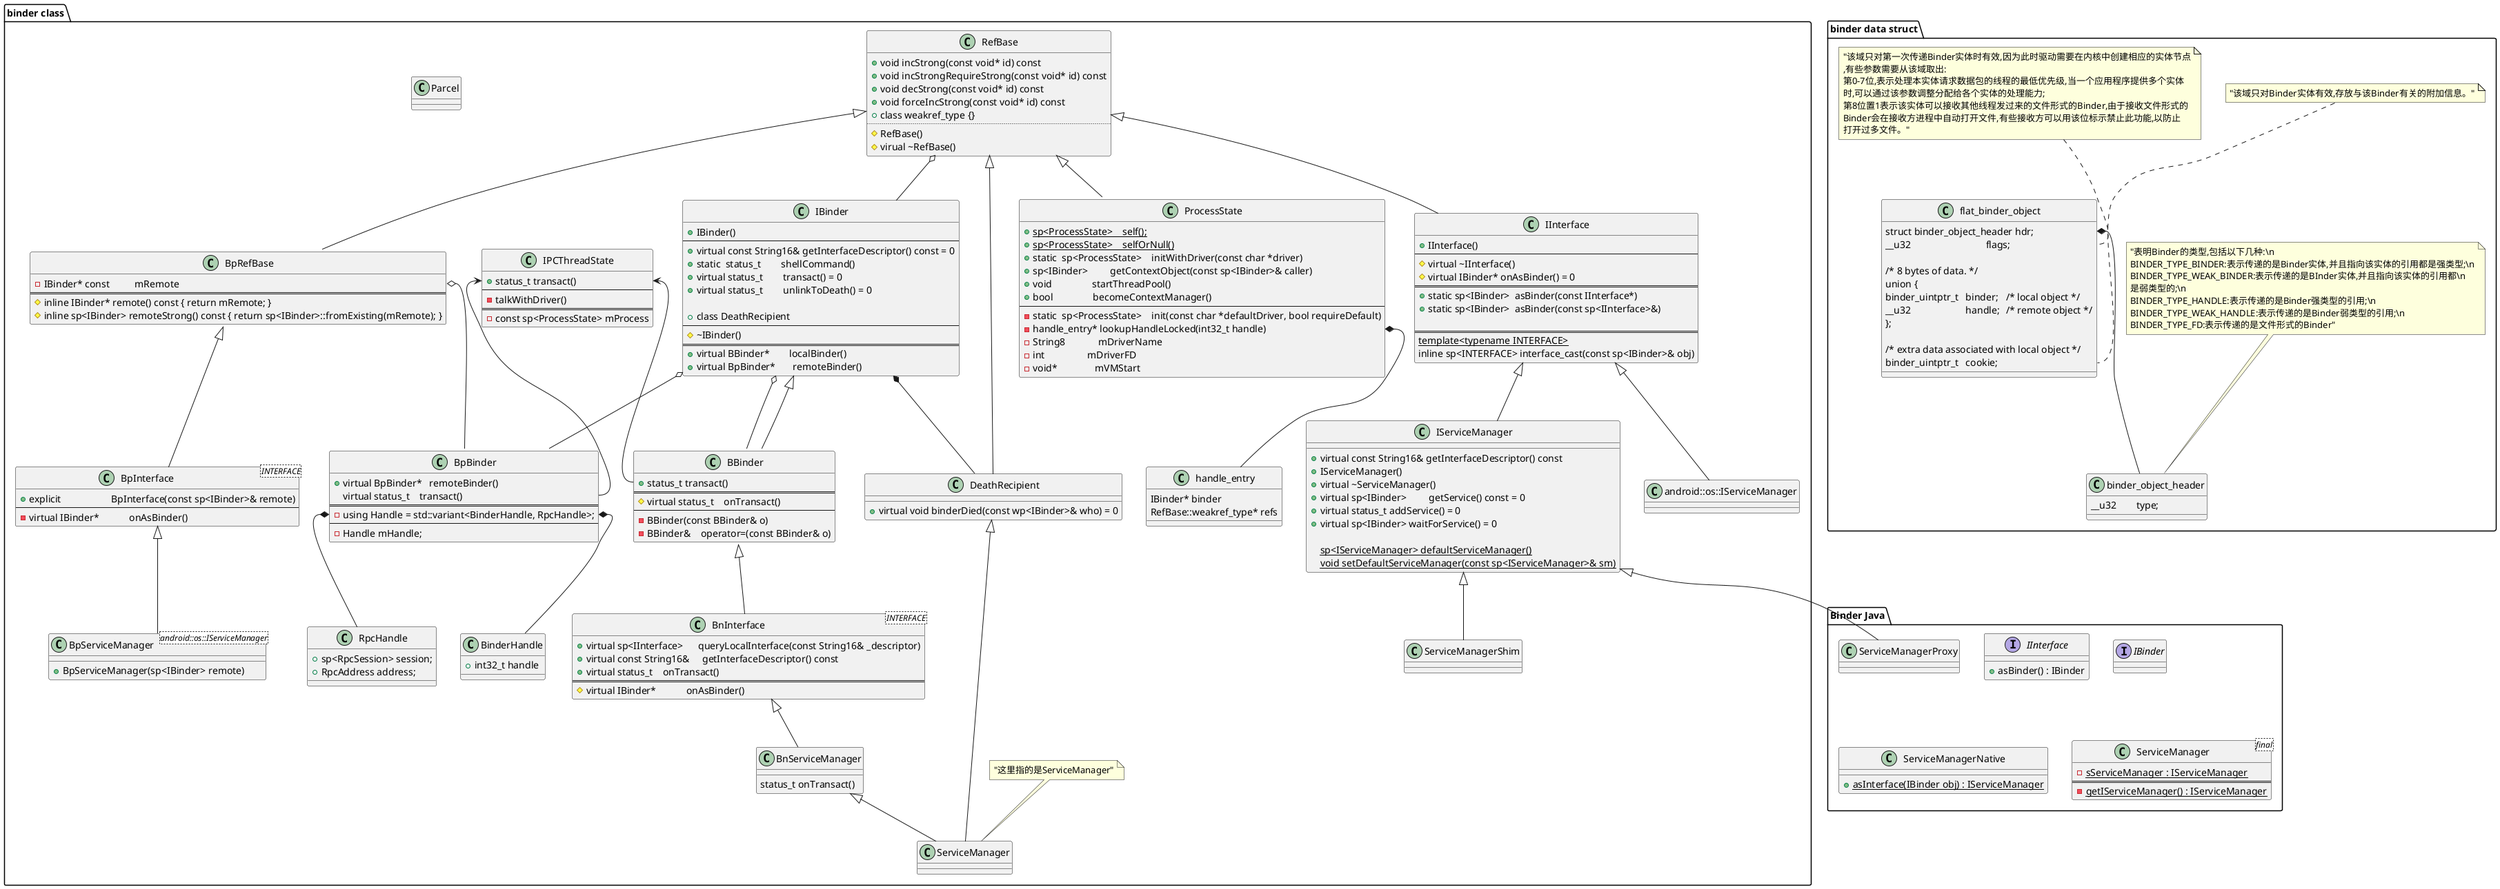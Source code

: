 @startuml Binder


package "binder class" {
class RefBase {
    +void incStrong(const void* id) const
    +void incStrongRequireStrong(const void* id) const
    +void decStrong(const void* id) const
    +void forceIncStrong(const void* id) const
    +class weakref_type {}
    ..
    #RefBase()
    #virual ~RefBase()
}


class IInterface {
    +IInterface()
    --
    #virtual ~IInterface()
    #virtual IBinder* onAsBinder() = 0
    ==
    +static sp<IBinder>  asBinder(const IInterface*)
    +static sp<IBinder>  asBinder(const sp<IInterface>&)

    ==
    {static}template<typename INTERFACE>
                inline sp<INTERFACE> interface_cast(const sp<IBinder>& obj)
}

class IBinder {
    +IBinder()
    --
    +virtual const String16& getInterfaceDescriptor() const = 0
    +static  status_t        shellCommand()
    +virtual status_t        transact() = 0
    +virtual status_t        unlinkToDeath() = 0

    +class DeathRecipient
    --
    #~IBinder() 
    ==
    +virtual BBinder*        localBinder()
    +virtual BpBinder*       remoteBinder()
}


class DeathRecipient {
    +virtual void binderDied(const wp<IBinder>& who) = 0
}


class BBinder {
    +status_t transact()
    ==
    #virtual status_t    onTransact()
    --
    -BBinder(const BBinder& o)
    -BBinder&    operator=(const BBinder& o)
}

class BnInterface <INTERFACE>{
    +virtual sp<IInterface>      queryLocalInterface(const String16& _descriptor)
    +virtual const String16&     getInterfaceDescriptor() const
    +virtual status_t    onTransact()
    ==
    #virtual IBinder*            onAsBinder()
}

class BpRefBase {
    -IBinder* const          mRemote
    ==
    #inline IBinder* remote() const { return mRemote; }
    #inline sp<IBinder> remoteStrong() const { return sp<IBinder>::fromExisting(mRemote); }
}

class BpInterface<INTERFACE> {
    +explicit                    BpInterface(const sp<IBinder>& remote)
    --
    -virtual IBinder*            onAsBinder()
}

class Parcel {

}

class IServiceManager {
    +virtual const String16& getInterfaceDescriptor() const
    +IServiceManager()
    +virtual ~ServiceManager()
    +virtual sp<IBinder>         getService() const = 0
    +virtual status_t addService() = 0
    +virtual sp<IBinder> waitForService() = 0

    {static}sp<IServiceManager> defaultServiceManager()
    {static}void setDefaultServiceManager(const sp<IServiceManager>& sm)
}

class ServiceManagerShim {

}

class ProcessState {
    +{static}sp<ProcessState>    self();
    +{static}sp<ProcessState>    selfOrNull()
    +static  sp<ProcessState>    initWithDriver(const char *driver)
    +sp<IBinder>         getContextObject(const sp<IBinder>& caller)
    +void                startThreadPool()
    +bool                becomeContextManager()
    --
    -static  sp<ProcessState>    init(const char *defaultDriver, bool requireDefault)
    -handle_entry* lookupHandleLocked(int32_t handle)
    -String8             mDriverName
    -int                 mDriverFD
    -void*               mVMStart
}

class handle_entry {
    IBinder* binder
    RefBase::weakref_type* refs
}

class BpBinder {
    +virtual BpBinder*   remoteBinder()
    virtual status_t    transact()
    ==
    -using Handle = std::variant<BinderHandle, RpcHandle>;
    --
    -Handle mHandle;
}

class BinderHandle {
    +int32_t handle
}

class RpcHandle {
    +sp<RpcSession> session;
    +RpcAddress address;
}

BpBinder::Handle *-- BinderHandle
BpBinder::Handle *-- RpcHandle


RefBase <|-- IInterface

IBinder *-- DeathRecipient
IBinder o-- BBinder
IBinder o-- BpBinder
RefBase <|-- DeathRecipient


IBinder <|-- BBinder



BBinder <|-- BnInterface

RefBase <|-- BpRefBase
RefBase o-- IBinder
BpRefBase <|-- BpInterface

IInterface <|-- IServiceManager
IServiceManager <|-- ServiceManagerShim

RefBase <|-- ProcessState
ProcessState::lookupHandleLocked *-- handle_entry


class android::os::IServiceManager {

}

IInterface <|-- android::os::IServiceManager

class BpServiceManager <android::os::IServiceManager> {
    +BpServiceManager(sp<IBinder> remote)
}


class IPCThreadState {
    +status_t transact()
    --
    -talkWithDriver()
    ==
    -const sp<ProcessState> mProcess
}

BpInterface <|-- BpServiceManager
BpRefBase::mRemote o-- BpBinder
IPCThreadState::transact <-- BpBinder::transact
IPCThreadState::transact <-- BBinder::transact

class BnServiceManager {
    status_t onTransact()
}

BnInterface <|-- BnServiceManager

class ServiceManager {

}

note as note_203
"这里指的是ServiceManager"
end note

BnServiceManager <|-- ServiceManager
DeathRecipient <|-- ServiceManager
note_203 .. ServiceManager
}
' end package














package "binder data struct" {
class binder_object_header {
    __u32        type;
}

note as note_181
"表明Binder的类型,包括以下几种:\n
BINDER_TYPE_BINDER:表示传递的是Binder实体,并且指向该实体的引用都是强类型;\n
BINDER_TYPE_WEAK_BINDER:表示传递的是BInder实体,并且指向该实体的引用都\n
是弱类型的;\n
BINDER_TYPE_HANDLE:表示传递的是Binder强类型的引用;\n
BINDER_TYPE_WEAK_HANDLE:表示传递的是Binder弱类型的引用;\n
BINDER_TYPE_FD:表示传递的是文件形式的Binder"
end note

note_181 .. binder_object_header


note as note_194
"该域只对第一次传递Binder实体时有效,因为此时驱动需要在内核中创建相应的实体节点
,有些参数需要从该域取出:
第0-7位,表示处理本实体请求数据包的线程的最低优先级,当一个应用程序提供多个实体
时,可以通过该参数调整分配给各个实体的处理能力;
第8位置1表示该实体可以接收其他线程发过来的文件形式的Binder,由于接收文件形式的
Binder会在接收方进程中自动打开文件,有些接收方可以用该位标示禁止此功能,以防止
打开过多文件。"
end note

note as note_204
"该域只对Binder实体有效,存放与该Binder有关的附加信息。"
end note

class flat_binder_object {
	struct binder_object_header hdr;
	__u32				flags;

	/* 8 bytes of data. */
	union {
		binder_uintptr_t	binder;	/* local object */
		__u32			handle;	/* remote object */
	};

	/* extra data associated with local object */
	binder_uintptr_t	cookie;
}

flat_binder_object::hdr *-- binder_object_header

note_194 .. flat_binder_object::flags
note_204 .. flat_binder_object::cookie

}



package "Binder Java" {
interface IInterface {
    +asBinder() : IBinder
}

interface IBinder {

}

class ServiceManagerProxy {

}

IServiceManager <|-- ServiceManagerProxy

class ServiceManagerNative {
    +{static} asInterface(IBinder obj) : IServiceManager
}


class ServiceManager <final> {
    -{static} sServiceManager : IServiceManager
    ==
    -{static} getIServiceManager() : IServiceManager
}



}
' end package Binder Java

@enduml